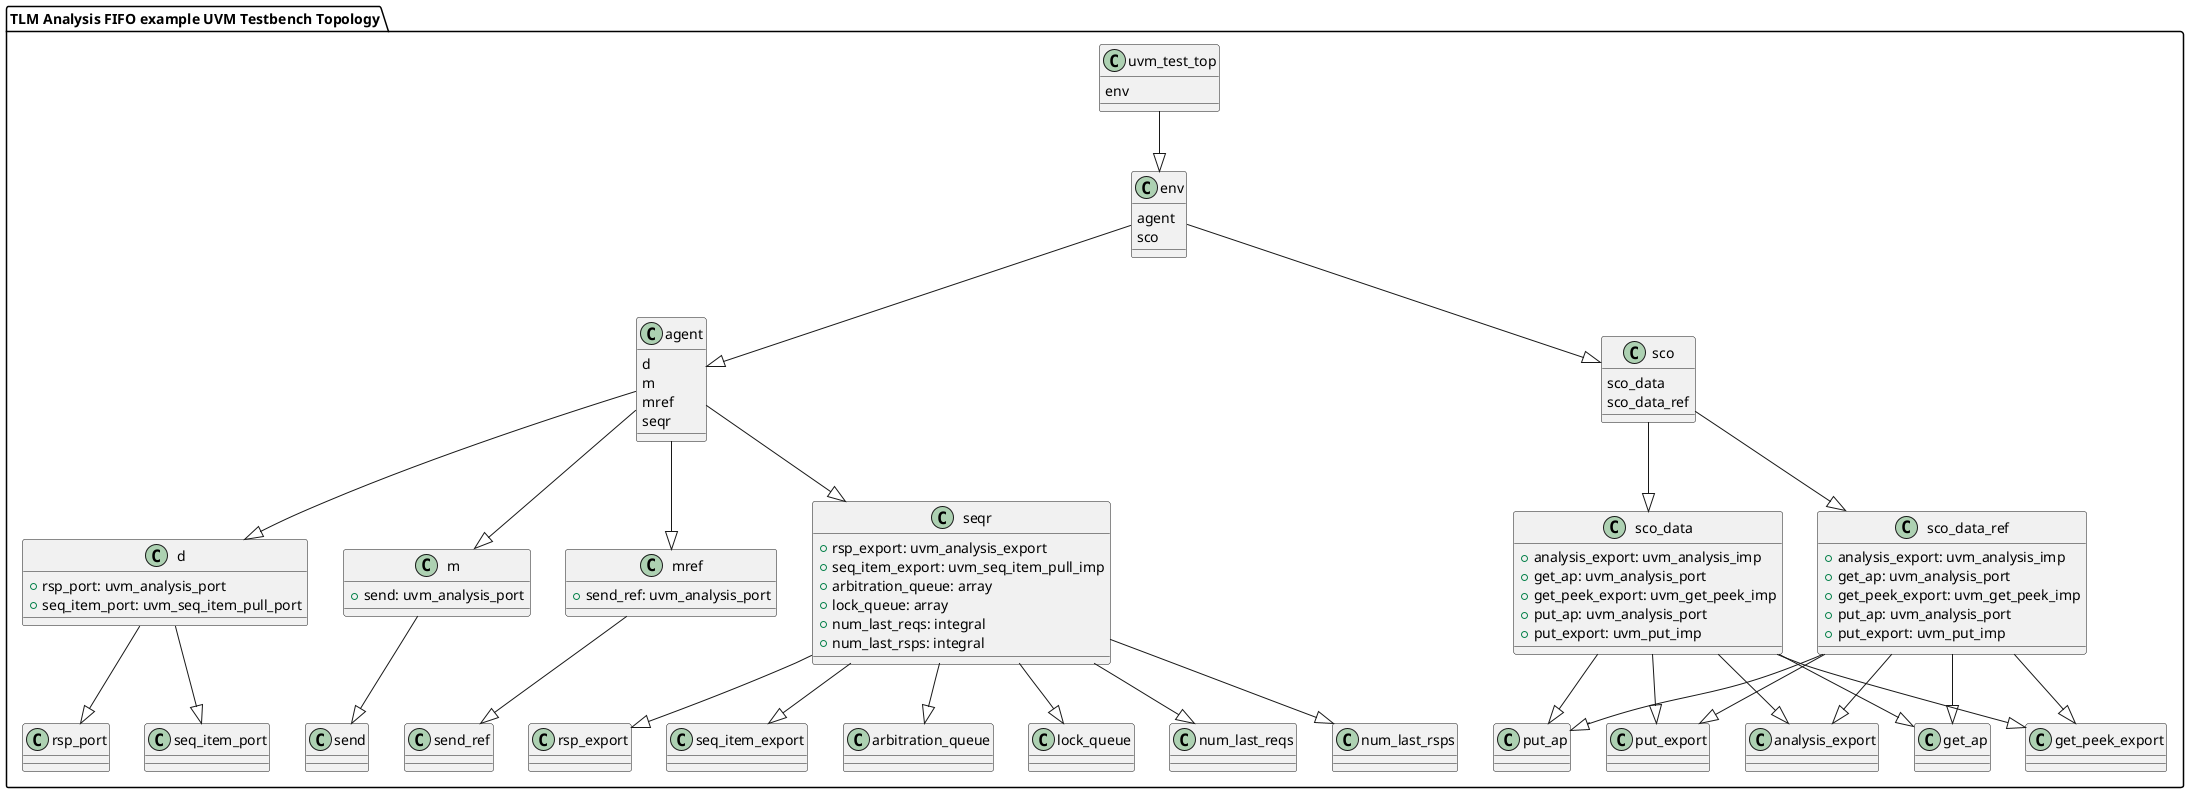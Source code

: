 @startuml
package "TLM Analysis FIFO example UVM Testbench Topology" {
    class uvm_test_top {
        env
    }
    class env {
        agent
        sco
    }
    class agent {
        d
        m
        mref
        seqr
    }
    class d {
        +rsp_port: uvm_analysis_port
        +seq_item_port: uvm_seq_item_pull_port
    }
    class m {
        +send: uvm_analysis_port
    }
    class mref {
        +send_ref: uvm_analysis_port
    }
    class seqr {
        +rsp_export: uvm_analysis_export
        +seq_item_export: uvm_seq_item_pull_imp
        +arbitration_queue: array
        +lock_queue: array
        +num_last_reqs: integral
        +num_last_rsps: integral
    }
    class sco {
        sco_data
        sco_data_ref
    }
    class sco_data {
        +analysis_export: uvm_analysis_imp
        +get_ap: uvm_analysis_port
        +get_peek_export: uvm_get_peek_imp
        +put_ap: uvm_analysis_port
        +put_export: uvm_put_imp
    }
    class sco_data_ref {
        +analysis_export: uvm_analysis_imp
        +get_ap: uvm_analysis_port
        +get_peek_export: uvm_get_peek_imp
        +put_ap: uvm_analysis_port
        +put_export: uvm_put_imp
    }

    uvm_test_top --|> env
    env --|> agent
    env --|> sco
    agent --|> d
    agent --|> m
    agent --|> mref
    agent --|> seqr
    d --|> rsp_port
    d --|> seq_item_port
    m --|> send
    mref --|> send_ref
    seqr --|> rsp_export
    seqr --|> seq_item_export
    seqr --|> arbitration_queue
    seqr --|> lock_queue
    seqr --|> num_last_reqs
    seqr --|> num_last_rsps
    sco --|> sco_data
    sco --|> sco_data_ref
    sco_data --|> analysis_export
    sco_data --|> get_ap
    sco_data --|> get_peek_export
    sco_data --|> put_ap
    sco_data --|> put_export
    sco_data_ref --|> analysis_export
    sco_data_ref --|> get_ap
    sco_data_ref --|> get_peek_export
    sco_data_ref --|> put_ap
    sco_data_ref --|> put_export
}
@enduml

